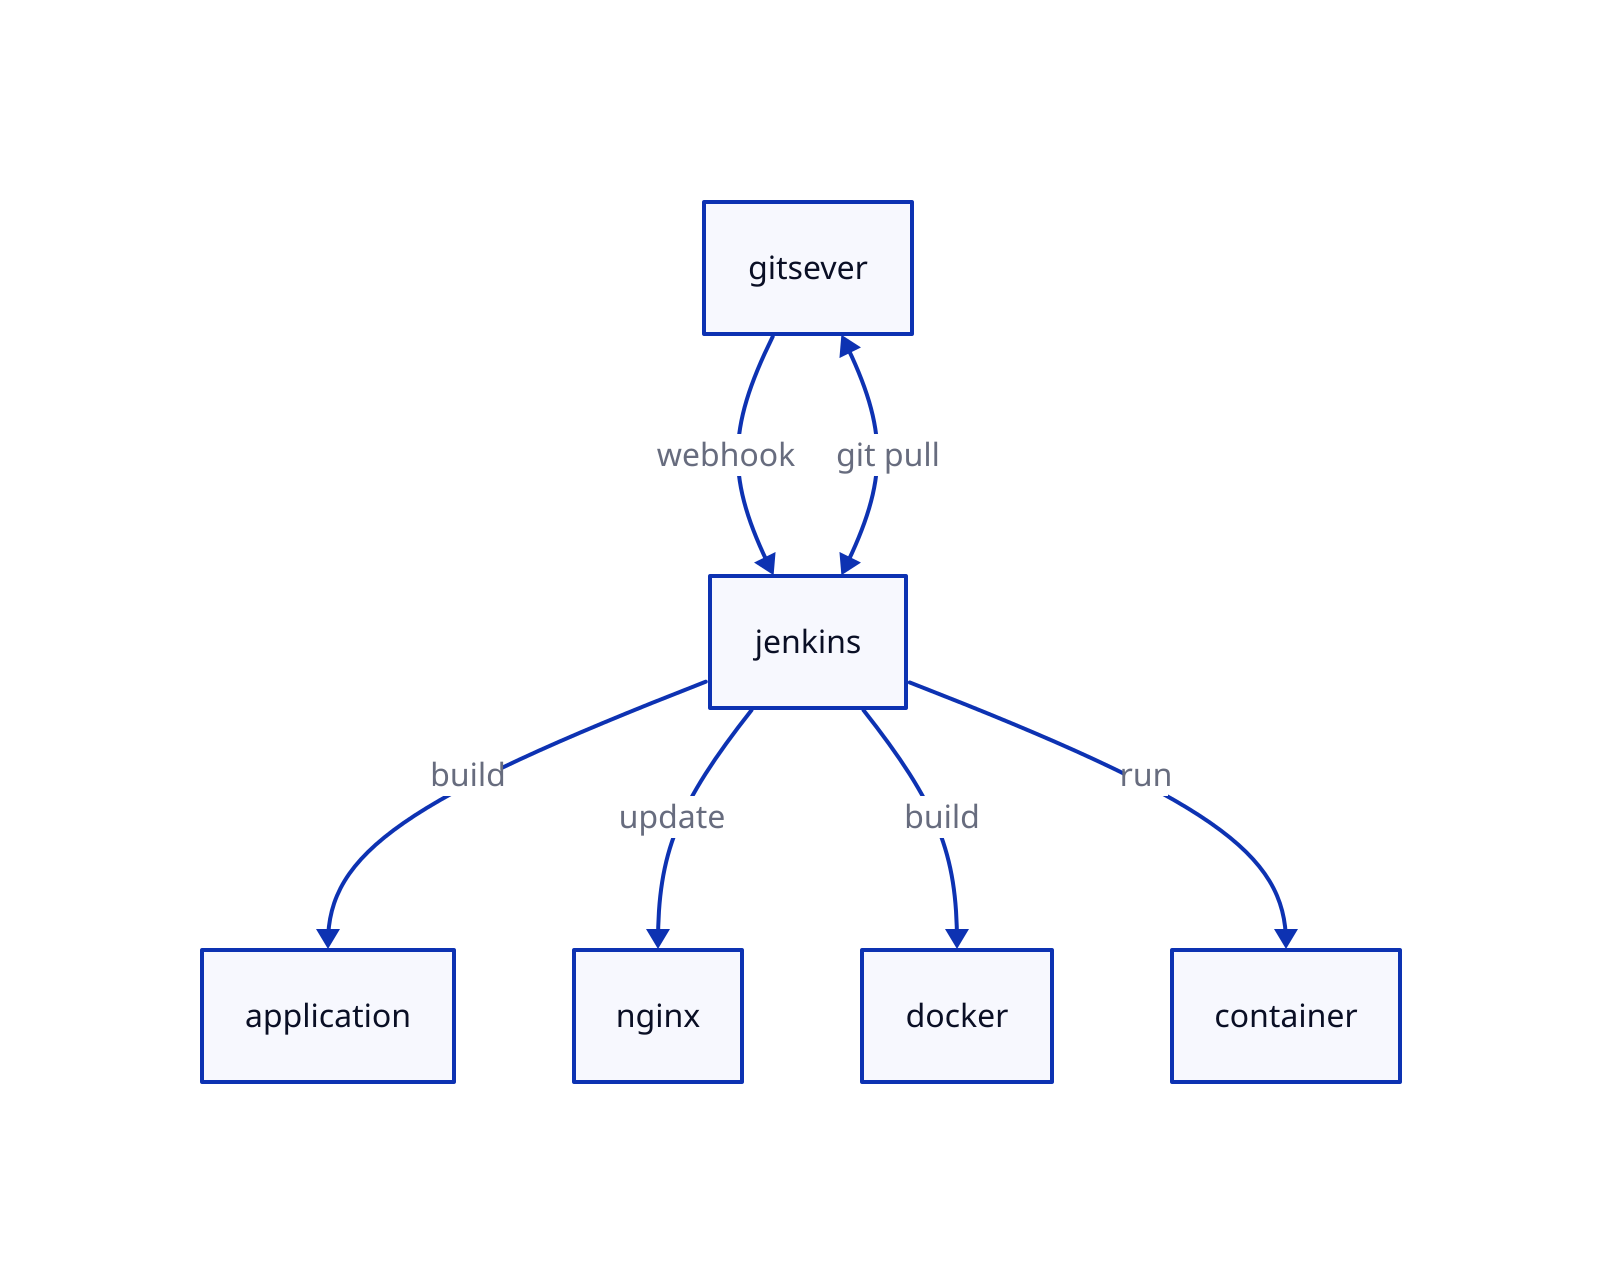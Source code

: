 gitsever->jenkins:"webhook"
jenkins<->gitsever:"git pull"
jenkins->"application" :"build"
jenkins->"nginx":"update"
jenkins->"docker":"build"
jenkins->"container":"run"
